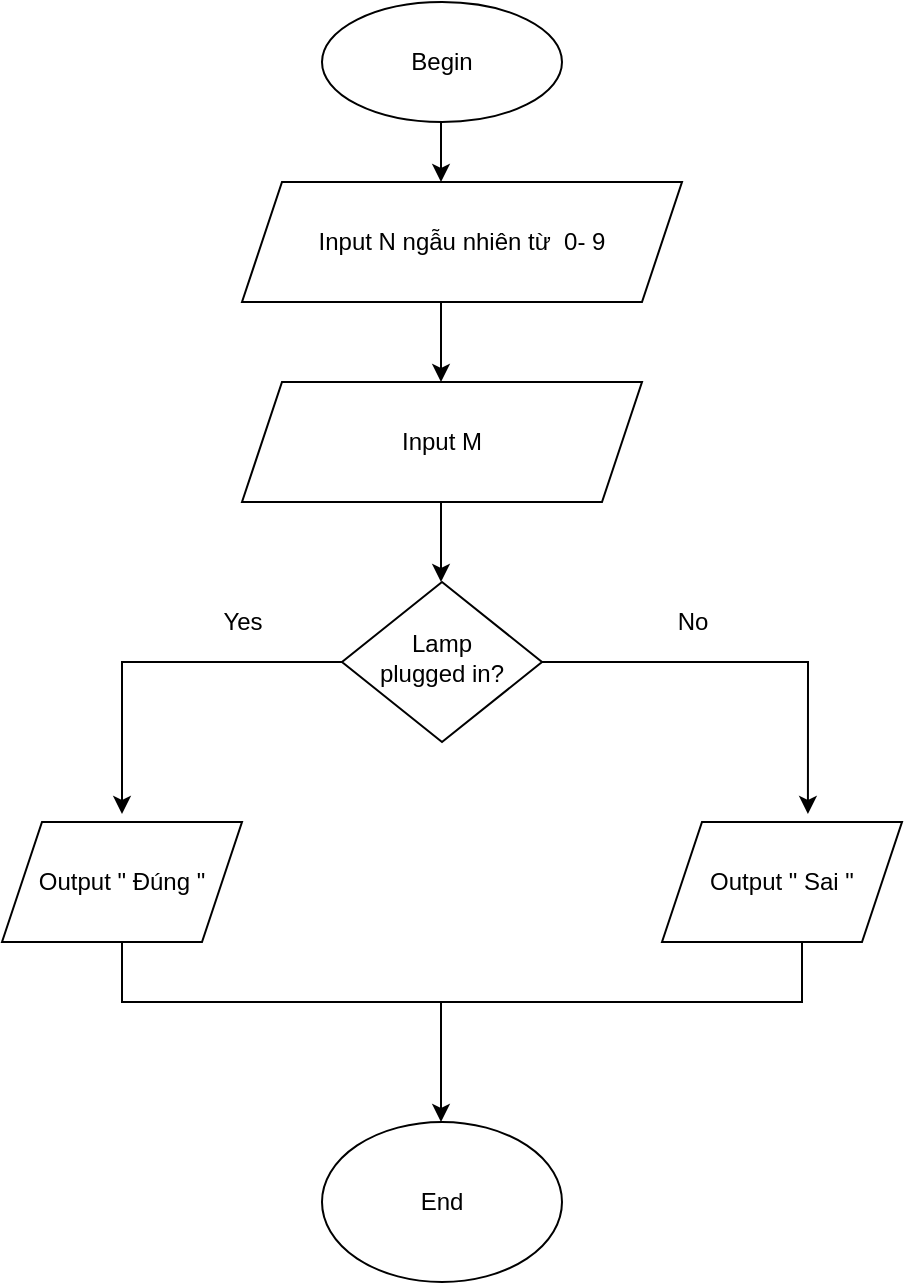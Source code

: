 <mxfile version="17.4.0" type="device" pages="2"><diagram id="C5RBs43oDa-KdzZeNtuy" name="Page-1"><mxGraphModel dx="868" dy="422" grid="1" gridSize="10" guides="1" tooltips="1" connect="1" arrows="1" fold="1" page="1" pageScale="1" pageWidth="827" pageHeight="1169" math="0" shadow="0"><root><mxCell id="WIyWlLk6GJQsqaUBKTNV-0"/><mxCell id="WIyWlLk6GJQsqaUBKTNV-1" parent="WIyWlLk6GJQsqaUBKTNV-0"/><mxCell id="WIyWlLk6GJQsqaUBKTNV-6" value="Lamp&lt;br&gt;plugged in?" style="rhombus;whiteSpace=wrap;html=1;shadow=0;fontFamily=Helvetica;fontSize=12;align=center;strokeWidth=1;spacing=6;spacingTop=-4;" parent="WIyWlLk6GJQsqaUBKTNV-1" vertex="1"><mxGeometry x="170" y="350" width="100" height="80" as="geometry"/></mxCell><mxCell id="OYRrkRyx8h_LtU3ecGQ4-2" value="Begin" style="ellipse;whiteSpace=wrap;html=1;" vertex="1" parent="WIyWlLk6GJQsqaUBKTNV-1"><mxGeometry x="160" y="60" width="120" height="60" as="geometry"/></mxCell><mxCell id="OYRrkRyx8h_LtU3ecGQ4-3" value="Input M" style="shape=parallelogram;perimeter=parallelogramPerimeter;whiteSpace=wrap;html=1;fixedSize=1;" vertex="1" parent="WIyWlLk6GJQsqaUBKTNV-1"><mxGeometry x="120" y="250" width="200" height="60" as="geometry"/></mxCell><mxCell id="OYRrkRyx8h_LtU3ecGQ4-4" value="Input N ngẫu nhiên từ&amp;nbsp; 0- 9" style="shape=parallelogram;perimeter=parallelogramPerimeter;whiteSpace=wrap;html=1;fixedSize=1;" vertex="1" parent="WIyWlLk6GJQsqaUBKTNV-1"><mxGeometry x="120" y="150" width="220" height="60" as="geometry"/></mxCell><mxCell id="OYRrkRyx8h_LtU3ecGQ4-5" value="Output &quot; Sai &quot;" style="shape=parallelogram;perimeter=parallelogramPerimeter;whiteSpace=wrap;html=1;fixedSize=1;" vertex="1" parent="WIyWlLk6GJQsqaUBKTNV-1"><mxGeometry x="330" y="470" width="120" height="60" as="geometry"/></mxCell><mxCell id="OYRrkRyx8h_LtU3ecGQ4-8" value="Output &quot; Đúng &quot;" style="shape=parallelogram;perimeter=parallelogramPerimeter;whiteSpace=wrap;html=1;fixedSize=1;" vertex="1" parent="WIyWlLk6GJQsqaUBKTNV-1"><mxGeometry y="470" width="120" height="60" as="geometry"/></mxCell><mxCell id="OYRrkRyx8h_LtU3ecGQ4-10" value="End" style="ellipse;whiteSpace=wrap;html=1;" vertex="1" parent="WIyWlLk6GJQsqaUBKTNV-1"><mxGeometry x="160" y="620" width="120" height="80" as="geometry"/></mxCell><mxCell id="OYRrkRyx8h_LtU3ecGQ4-11" value="" style="endArrow=classic;html=1;rounded=0;" edge="1" parent="WIyWlLk6GJQsqaUBKTNV-1"><mxGeometry width="50" height="50" relative="1" as="geometry"><mxPoint x="219.5" y="120" as="sourcePoint"/><mxPoint x="219.5" y="150" as="targetPoint"/></mxGeometry></mxCell><mxCell id="OYRrkRyx8h_LtU3ecGQ4-13" value="" style="endArrow=classic;html=1;rounded=0;" edge="1" parent="WIyWlLk6GJQsqaUBKTNV-1"><mxGeometry width="50" height="50" relative="1" as="geometry"><mxPoint x="219.5" y="210" as="sourcePoint"/><mxPoint x="219.5" y="250" as="targetPoint"/><Array as="points"><mxPoint x="219.5" y="220"/></Array></mxGeometry></mxCell><mxCell id="OYRrkRyx8h_LtU3ecGQ4-15" value="" style="endArrow=classic;html=1;rounded=0;" edge="1" parent="WIyWlLk6GJQsqaUBKTNV-1"><mxGeometry width="50" height="50" relative="1" as="geometry"><mxPoint x="219.5" y="310" as="sourcePoint"/><mxPoint x="219.5" y="350" as="targetPoint"/><Array as="points"/></mxGeometry></mxCell><mxCell id="OYRrkRyx8h_LtU3ecGQ4-17" value="" style="edgeStyle=segmentEdgeStyle;endArrow=classic;html=1;rounded=0;entryX=0.608;entryY=-0.067;entryDx=0;entryDy=0;entryPerimeter=0;" edge="1" parent="WIyWlLk6GJQsqaUBKTNV-1" target="OYRrkRyx8h_LtU3ecGQ4-5"><mxGeometry width="50" height="50" relative="1" as="geometry"><mxPoint x="270" y="390" as="sourcePoint"/><mxPoint x="330" y="450" as="targetPoint"/></mxGeometry></mxCell><mxCell id="OYRrkRyx8h_LtU3ecGQ4-18" value="" style="edgeStyle=segmentEdgeStyle;endArrow=classic;html=1;rounded=0;" edge="1" parent="WIyWlLk6GJQsqaUBKTNV-1"><mxGeometry width="50" height="50" relative="1" as="geometry"><mxPoint x="170" y="390" as="sourcePoint"/><mxPoint x="60" y="466" as="targetPoint"/></mxGeometry></mxCell><mxCell id="OYRrkRyx8h_LtU3ecGQ4-19" value="" style="shape=partialRectangle;whiteSpace=wrap;html=1;bottom=1;right=1;left=1;top=0;fillColor=none;routingCenterX=-0.5;" vertex="1" parent="WIyWlLk6GJQsqaUBKTNV-1"><mxGeometry x="60" y="530" width="340" height="30" as="geometry"/></mxCell><mxCell id="OYRrkRyx8h_LtU3ecGQ4-20" value="" style="endArrow=classic;html=1;rounded=0;" edge="1" parent="WIyWlLk6GJQsqaUBKTNV-1"><mxGeometry width="50" height="50" relative="1" as="geometry"><mxPoint x="219.5" y="560" as="sourcePoint"/><mxPoint x="219.5" y="620" as="targetPoint"/></mxGeometry></mxCell><mxCell id="OYRrkRyx8h_LtU3ecGQ4-21" value="Yes" style="text;html=1;align=center;verticalAlign=middle;resizable=0;points=[];autosize=1;strokeColor=none;fillColor=none;" vertex="1" parent="WIyWlLk6GJQsqaUBKTNV-1"><mxGeometry x="100" y="360" width="40" height="20" as="geometry"/></mxCell><mxCell id="OYRrkRyx8h_LtU3ecGQ4-22" value="No" style="text;html=1;align=center;verticalAlign=middle;resizable=0;points=[];autosize=1;strokeColor=none;fillColor=none;" vertex="1" parent="WIyWlLk6GJQsqaUBKTNV-1"><mxGeometry x="330" y="360" width="30" height="20" as="geometry"/></mxCell></root></mxGraphModel></diagram><diagram id="PL5tsAgKkWplFXIVOhv5" name="Page-2"><mxGraphModel dx="868" dy="486" grid="1" gridSize="10" guides="1" tooltips="1" connect="1" arrows="1" fold="1" page="1" pageScale="1" pageWidth="850" pageHeight="1100" math="0" shadow="0"><root><mxCell id="0"/><mxCell id="1" parent="0"/><mxCell id="CcL8vY_P5GTHCR8ksEIC-1" value="Begin" style="ellipse;whiteSpace=wrap;html=1;" vertex="1" parent="1"><mxGeometry x="280" y="230" width="120" height="60" as="geometry"/></mxCell><mxCell id="CcL8vY_P5GTHCR8ksEIC-2" value="Nhập điểm Toán" style="shape=parallelogram;perimeter=parallelogramPerimeter;whiteSpace=wrap;html=1;fixedSize=1;" vertex="1" parent="1"><mxGeometry x="240" y="330" width="190" height="60" as="geometry"/></mxCell><mxCell id="CcL8vY_P5GTHCR8ksEIC-3" value="F = ( M + P + C ) / 3" style="rounded=1;whiteSpace=wrap;html=1;" vertex="1" parent="1"><mxGeometry x="240" y="620" width="200" height="60" as="geometry"/></mxCell><mxCell id="CcL8vY_P5GTHCR8ksEIC-5" value="End" style="ellipse;whiteSpace=wrap;html=1;" vertex="1" parent="1"><mxGeometry x="280" y="810" width="120" height="60" as="geometry"/></mxCell><mxCell id="CcL8vY_P5GTHCR8ksEIC-7" value="" style="endArrow=classic;html=1;rounded=0;" edge="1" parent="1"><mxGeometry width="50" height="50" relative="1" as="geometry"><mxPoint x="339.5" y="290" as="sourcePoint"/><mxPoint x="339.5" y="330" as="targetPoint"/></mxGeometry></mxCell><mxCell id="CcL8vY_P5GTHCR8ksEIC-16" value="" style="endArrow=classic;html=1;rounded=0;" edge="1" parent="1"><mxGeometry width="50" height="50" relative="1" as="geometry"><mxPoint x="339.5" y="390" as="sourcePoint"/><mxPoint x="339.5" y="430" as="targetPoint"/></mxGeometry></mxCell><mxCell id="CcL8vY_P5GTHCR8ksEIC-18" value="" style="endArrow=classic;html=1;rounded=0;entryX=0.5;entryY=0;entryDx=0;entryDy=0;startArrow=none;" edge="1" parent="1" source="CcL8vY_P5GTHCR8ksEIC-4" target="CcL8vY_P5GTHCR8ksEIC-5"><mxGeometry width="50" height="50" relative="1" as="geometry"><mxPoint x="339.5" y="590" as="sourcePoint"/><mxPoint x="339.5" y="630" as="targetPoint"/></mxGeometry></mxCell><mxCell id="CcL8vY_P5GTHCR8ksEIC-19" value="Nhập điểm Hóa" style="shape=parallelogram;perimeter=parallelogramPerimeter;whiteSpace=wrap;html=1;fixedSize=1;" vertex="1" parent="1"><mxGeometry x="245" y="520" width="190" height="60" as="geometry"/></mxCell><mxCell id="CcL8vY_P5GTHCR8ksEIC-20" value="Nhập điểm Lý" style="shape=parallelogram;perimeter=parallelogramPerimeter;whiteSpace=wrap;html=1;fixedSize=1;" vertex="1" parent="1"><mxGeometry x="245" y="420" width="190" height="60" as="geometry"/></mxCell><mxCell id="CcL8vY_P5GTHCR8ksEIC-4" value="Display F" style="shape=parallelogram;perimeter=parallelogramPerimeter;whiteSpace=wrap;html=1;fixedSize=1;" vertex="1" parent="1"><mxGeometry x="245" y="710" width="190" height="60" as="geometry"/></mxCell><mxCell id="CcL8vY_P5GTHCR8ksEIC-23" value="" style="endArrow=classic;html=1;rounded=0;" edge="1" parent="1"><mxGeometry width="50" height="50" relative="1" as="geometry"><mxPoint x="339.5" y="480" as="sourcePoint"/><mxPoint x="339.5" y="520" as="targetPoint"/></mxGeometry></mxCell><mxCell id="CcL8vY_P5GTHCR8ksEIC-24" value="" style="endArrow=classic;html=1;rounded=0;" edge="1" parent="1"><mxGeometry width="50" height="50" relative="1" as="geometry"><mxPoint x="339.5" y="580" as="sourcePoint"/><mxPoint x="339.5" y="620" as="targetPoint"/><Array as="points"><mxPoint x="339.5" y="600"/></Array></mxGeometry></mxCell><mxCell id="CcL8vY_P5GTHCR8ksEIC-28" value="" style="endArrow=classic;html=1;rounded=0;" edge="1" parent="1"><mxGeometry width="50" height="50" relative="1" as="geometry"><mxPoint x="339.5" y="680" as="sourcePoint"/><mxPoint x="340" y="710" as="targetPoint"/></mxGeometry></mxCell></root></mxGraphModel></diagram></mxfile>